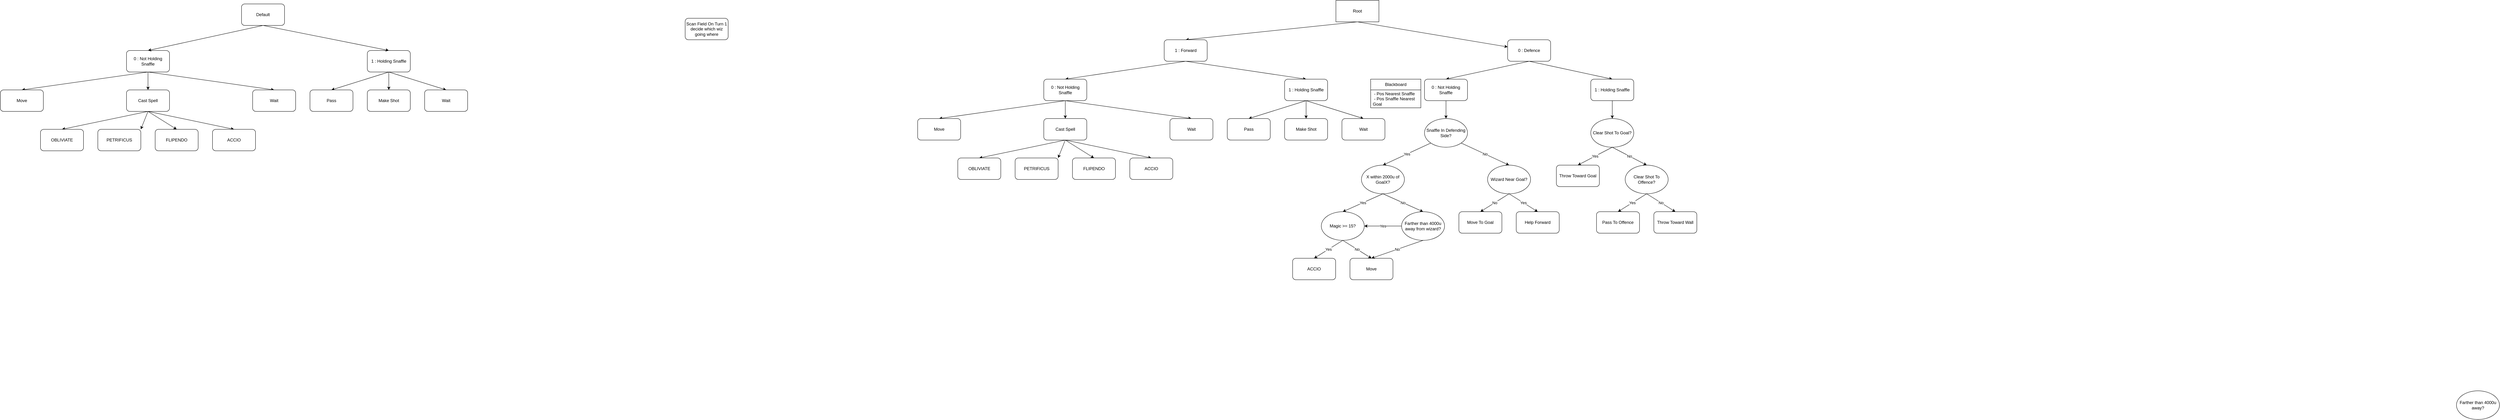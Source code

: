 <mxfile version="20.5.3" type="embed"><diagram id="23iRSUPoRavnBvh4doch" name="Page-1"><mxGraphModel dx="5432" dy="2331" grid="1" gridSize="10" guides="1" tooltips="1" connect="1" arrows="1" fold="1" page="1" pageScale="1" pageWidth="827" pageHeight="1169" math="0" shadow="0"><root><mxCell id="0"/><mxCell id="1" parent="0"/><mxCell id="2" style="edgeStyle=orthogonalEdgeStyle;rounded=0;orthogonalLoop=1;jettySize=auto;html=1;exitX=0.5;exitY=1;exitDx=0;exitDy=0;noEdgeStyle=1;orthogonal=1;entryX=0.5;entryY=0;entryDx=0;entryDy=0;" parent="1" source="3" target="6" edge="1"><mxGeometry relative="1" as="geometry"/></mxCell><mxCell id="37" style="rounded=0;orthogonalLoop=1;jettySize=auto;html=1;exitX=0.5;exitY=1;exitDx=0;exitDy=0;" edge="1" parent="1" source="3" target="36"><mxGeometry relative="1" as="geometry"/></mxCell><mxCell id="3" value="&lt;div&gt;Root&lt;/div&gt;" style="rounded=0;whiteSpace=wrap;html=1;" parent="1" vertex="1"><mxGeometry x="2423" width="120" height="60" as="geometry"/></mxCell><mxCell id="4" style="rounded=0;orthogonalLoop=1;jettySize=auto;html=1;exitX=0.5;exitY=1;exitDx=0;exitDy=0;entryX=0.5;entryY=0;entryDx=0;entryDy=0;noEdgeStyle=1;orthogonal=1;" parent="1" source="6" target="10" edge="1"><mxGeometry relative="1" as="geometry"/></mxCell><mxCell id="5" style="rounded=0;orthogonalLoop=1;jettySize=auto;html=1;exitX=0.5;exitY=1;exitDx=0;exitDy=0;entryX=0.5;entryY=0;entryDx=0;entryDy=0;noEdgeStyle=1;orthogonal=1;" parent="1" source="6" target="12" edge="1"><mxGeometry relative="1" as="geometry"><mxPoint x="642" y="280" as="targetPoint"/></mxGeometry></mxCell><mxCell id="6" value="1 : Forward" style="rounded=1;whiteSpace=wrap;html=1;" parent="1" vertex="1"><mxGeometry x="1943.8" y="110" width="120" height="60" as="geometry"/></mxCell><mxCell id="7" style="rounded=0;orthogonalLoop=1;jettySize=auto;html=1;exitX=0.5;exitY=1;exitDx=0;exitDy=0;entryX=0.5;entryY=0;entryDx=0;entryDy=0;noEdgeStyle=1;orthogonal=1;" parent="1" source="10" target="13" edge="1"><mxGeometry relative="1" as="geometry"><mxPoint x="-278" y="305" as="targetPoint"/></mxGeometry></mxCell><mxCell id="8" style="rounded=0;orthogonalLoop=1;jettySize=auto;html=1;exitX=0.5;exitY=1;exitDx=0;exitDy=0;entryX=0.5;entryY=0;entryDx=0;entryDy=0;noEdgeStyle=1;orthogonal=1;" parent="1" source="10" target="14" edge="1"><mxGeometry relative="1" as="geometry"/></mxCell><mxCell id="9" style="rounded=0;orthogonalLoop=1;jettySize=auto;html=1;exitX=0.5;exitY=1;exitDx=0;exitDy=0;entryX=0.5;entryY=0;entryDx=0;entryDy=0;noEdgeStyle=1;orthogonal=1;" parent="1" source="10" target="15" edge="1"><mxGeometry relative="1" as="geometry"/></mxCell><mxCell id="11" style="rounded=0;orthogonalLoop=1;jettySize=auto;html=1;exitX=0.5;exitY=0;exitDx=0;exitDy=0;entryX=0.5;entryY=0;entryDx=0;entryDy=0;" parent="1" source="12" target="12" edge="1"><mxGeometry relative="1" as="geometry"/></mxCell><mxCell id="17" style="rounded=0;orthogonalLoop=1;jettySize=auto;html=1;exitX=0.5;exitY=1;exitDx=0;exitDy=0;entryX=0.5;entryY=0;entryDx=0;entryDy=0;noEdgeStyle=1;orthogonal=1;" parent="1" source="12" target="16" edge="1"><mxGeometry relative="1" as="geometry"/></mxCell><mxCell id="19" style="edgeStyle=none;rounded=0;orthogonalLoop=1;jettySize=auto;html=1;exitX=0.5;exitY=1;exitDx=0;exitDy=0;entryX=0.5;entryY=0;entryDx=0;entryDy=0;noEdgeStyle=1;orthogonal=1;" parent="1" source="12" target="18" edge="1"><mxGeometry relative="1" as="geometry"/></mxCell><mxCell id="22" style="edgeStyle=none;rounded=0;orthogonalLoop=1;jettySize=auto;html=1;exitX=0.5;exitY=1;exitDx=0;exitDy=0;entryX=0.5;entryY=0;entryDx=0;entryDy=0;noEdgeStyle=1;orthogonal=1;" parent="1" source="12" target="21" edge="1"><mxGeometry relative="1" as="geometry"/></mxCell><mxCell id="12" value="1 : Holding Snaffle" style="rounded=1;whiteSpace=wrap;html=1;" parent="1" vertex="1"><mxGeometry x="2279.8" y="220" width="120" height="60" as="geometry"/></mxCell><mxCell id="13" value="&lt;div&gt;Move&lt;/div&gt;" style="rounded=1;whiteSpace=wrap;html=1;" parent="1" vertex="1"><mxGeometry x="1255.8" y="330" width="120" height="60" as="geometry"/></mxCell><mxCell id="28" style="edgeStyle=none;rounded=0;orthogonalLoop=1;jettySize=auto;html=1;exitX=0.5;exitY=1;exitDx=0;exitDy=0;entryX=0.5;entryY=0;entryDx=0;entryDy=0;noEdgeStyle=1;orthogonal=1;" parent="1" source="14" target="27" edge="1"><mxGeometry relative="1" as="geometry"/></mxCell><mxCell id="29" style="edgeStyle=none;rounded=0;orthogonalLoop=1;jettySize=auto;html=1;exitX=0.5;exitY=1;exitDx=0;exitDy=0;noEdgeStyle=1;orthogonal=1;" parent="1" source="14" target="26" edge="1"><mxGeometry relative="1" as="geometry"/></mxCell><mxCell id="30" style="edgeStyle=none;rounded=0;orthogonalLoop=1;jettySize=auto;html=1;exitX=0.5;exitY=1;exitDx=0;exitDy=0;entryX=0.5;entryY=0;entryDx=0;entryDy=0;noEdgeStyle=1;orthogonal=1;" parent="1" source="14" target="25" edge="1"><mxGeometry relative="1" as="geometry"><mxPoint x="240" y="930" as="sourcePoint"/></mxGeometry></mxCell><mxCell id="31" style="edgeStyle=none;rounded=0;orthogonalLoop=1;jettySize=auto;html=1;exitX=0.5;exitY=1;exitDx=0;exitDy=0;entryX=0.5;entryY=0;entryDx=0;entryDy=0;noEdgeStyle=1;orthogonal=1;" parent="1" source="14" target="24" edge="1"><mxGeometry relative="1" as="geometry"/></mxCell><mxCell id="14" value="&lt;div&gt;Cast Spell&lt;/div&gt;" style="rounded=1;whiteSpace=wrap;html=1;" parent="1" vertex="1"><mxGeometry x="1607.8" y="330" width="120" height="60" as="geometry"/></mxCell><mxCell id="15" value="Wait" style="rounded=1;whiteSpace=wrap;html=1;" parent="1" vertex="1"><mxGeometry x="1959.8" y="330" width="120" height="60" as="geometry"/></mxCell><mxCell id="16" value="Pass" style="rounded=1;whiteSpace=wrap;html=1;" parent="1" vertex="1"><mxGeometry x="2119.8" y="330" width="120" height="60" as="geometry"/></mxCell><mxCell id="18" value="Make Shot" style="rounded=1;whiteSpace=wrap;html=1;" parent="1" vertex="1"><mxGeometry x="2279.8" y="330" width="120" height="60" as="geometry"/></mxCell><mxCell id="21" value="Wait" style="rounded=1;whiteSpace=wrap;html=1;" parent="1" vertex="1"><mxGeometry x="2439.8" y="330" width="120" height="60" as="geometry"/></mxCell><mxCell id="24" value="FLIPENDO&lt;br&gt;" style="rounded=1;whiteSpace=wrap;html=1;" parent="1" vertex="1"><mxGeometry x="1687.8" y="440" width="120" height="60" as="geometry"/></mxCell><mxCell id="25" value="ACCIO" style="rounded=1;whiteSpace=wrap;html=1;" parent="1" vertex="1"><mxGeometry x="1847.8" y="440" width="120" height="60" as="geometry"/></mxCell><mxCell id="26" value="PETRIFICUS" style="rounded=1;whiteSpace=wrap;html=1;" parent="1" vertex="1"><mxGeometry x="1527.8" y="440" width="120" height="60" as="geometry"/></mxCell><mxCell id="27" value="OBLIVIATE" style="rounded=1;whiteSpace=wrap;html=1;" parent="1" vertex="1"><mxGeometry x="1367.8" y="440" width="120" height="60" as="geometry"/></mxCell><mxCell id="10" value="0 : Not Holding Snaffle" style="rounded=1;whiteSpace=wrap;html=1;" parent="1" vertex="1"><mxGeometry x="1607.8" y="220" width="120" height="60" as="geometry"/></mxCell><mxCell id="34" value="Scan Field On Turn 1 decide which wiz going where" style="rounded=1;whiteSpace=wrap;html=1;" vertex="1" parent="1"><mxGeometry x="607" y="50" width="120" height="60" as="geometry"/></mxCell><mxCell id="89" style="edgeStyle=none;rounded=0;orthogonalLoop=1;jettySize=auto;html=1;exitX=0.5;exitY=1;exitDx=0;exitDy=0;entryX=0.5;entryY=0;entryDx=0;entryDy=0;" edge="1" parent="1" source="36" target="88"><mxGeometry relative="1" as="geometry"/></mxCell><mxCell id="90" style="edgeStyle=none;rounded=0;orthogonalLoop=1;jettySize=auto;html=1;exitX=0.5;exitY=1;exitDx=0;exitDy=0;entryX=0.5;entryY=0;entryDx=0;entryDy=0;" edge="1" parent="1" source="36" target="73"><mxGeometry relative="1" as="geometry"/></mxCell><mxCell id="36" value="0 : Defence" style="rounded=1;whiteSpace=wrap;html=1;" vertex="1" parent="1"><mxGeometry x="2902.2" y="110" width="120" height="60" as="geometry"/></mxCell><mxCell id="38" style="rounded=0;orthogonalLoop=1;jettySize=auto;html=1;exitX=0.5;exitY=1;exitDx=0;exitDy=0;entryX=0.5;entryY=0;entryDx=0;entryDy=0;noEdgeStyle=1;orthogonal=1;" edge="1" parent="1" source="60" target="46"><mxGeometry relative="1" as="geometry"><mxPoint x="-1957" y="225" as="targetPoint"/></mxGeometry></mxCell><mxCell id="39" style="rounded=0;orthogonalLoop=1;jettySize=auto;html=1;exitX=0.5;exitY=1;exitDx=0;exitDy=0;entryX=0.5;entryY=0;entryDx=0;entryDy=0;noEdgeStyle=1;orthogonal=1;" edge="1" parent="1" source="60" target="51"><mxGeometry relative="1" as="geometry"/></mxCell><mxCell id="40" style="rounded=0;orthogonalLoop=1;jettySize=auto;html=1;exitX=0.5;exitY=1;exitDx=0;exitDy=0;entryX=0.5;entryY=0;entryDx=0;entryDy=0;noEdgeStyle=1;orthogonal=1;" edge="1" parent="1" source="60" target="52"><mxGeometry relative="1" as="geometry"/></mxCell><mxCell id="41" style="rounded=0;orthogonalLoop=1;jettySize=auto;html=1;exitX=0.5;exitY=0;exitDx=0;exitDy=0;entryX=0.5;entryY=0;entryDx=0;entryDy=0;" edge="1" parent="1" source="45" target="45"><mxGeometry relative="1" as="geometry"/></mxCell><mxCell id="42" style="rounded=0;orthogonalLoop=1;jettySize=auto;html=1;exitX=0.5;exitY=1;exitDx=0;exitDy=0;entryX=0.5;entryY=0;entryDx=0;entryDy=0;noEdgeStyle=1;orthogonal=1;" edge="1" parent="1" source="45" target="53"><mxGeometry relative="1" as="geometry"/></mxCell><mxCell id="43" style="edgeStyle=none;rounded=0;orthogonalLoop=1;jettySize=auto;html=1;exitX=0.5;exitY=1;exitDx=0;exitDy=0;entryX=0.5;entryY=0;entryDx=0;entryDy=0;noEdgeStyle=1;orthogonal=1;" edge="1" parent="1" source="45" target="54"><mxGeometry relative="1" as="geometry"/></mxCell><mxCell id="44" style="edgeStyle=none;rounded=0;orthogonalLoop=1;jettySize=auto;html=1;exitX=0.5;exitY=1;exitDx=0;exitDy=0;entryX=0.5;entryY=0;entryDx=0;entryDy=0;noEdgeStyle=1;orthogonal=1;" edge="1" parent="1" source="45" target="55"><mxGeometry relative="1" as="geometry"/></mxCell><mxCell id="45" value="1 : Holding Snaffle" style="rounded=1;whiteSpace=wrap;html=1;" vertex="1" parent="1"><mxGeometry x="-280" y="140" width="120" height="60" as="geometry"/></mxCell><mxCell id="46" value="&lt;div&gt;Move&lt;/div&gt;" style="rounded=1;whiteSpace=wrap;html=1;" vertex="1" parent="1"><mxGeometry x="-1304" y="250" width="120" height="60" as="geometry"/></mxCell><mxCell id="47" style="edgeStyle=none;rounded=0;orthogonalLoop=1;jettySize=auto;html=1;exitX=0.5;exitY=1;exitDx=0;exitDy=0;entryX=0.5;entryY=0;entryDx=0;entryDy=0;noEdgeStyle=1;orthogonal=1;" edge="1" parent="1" source="51" target="59"><mxGeometry relative="1" as="geometry"/></mxCell><mxCell id="48" style="edgeStyle=none;rounded=0;orthogonalLoop=1;jettySize=auto;html=1;exitX=0.5;exitY=1;exitDx=0;exitDy=0;noEdgeStyle=1;orthogonal=1;" edge="1" parent="1" source="51" target="58"><mxGeometry relative="1" as="geometry"/></mxCell><mxCell id="49" style="edgeStyle=none;rounded=0;orthogonalLoop=1;jettySize=auto;html=1;exitX=0.5;exitY=1;exitDx=0;exitDy=0;entryX=0.5;entryY=0;entryDx=0;entryDy=0;noEdgeStyle=1;orthogonal=1;" edge="1" parent="1" source="51" target="57"><mxGeometry relative="1" as="geometry"><mxPoint x="-1439" y="850" as="sourcePoint"/></mxGeometry></mxCell><mxCell id="50" style="edgeStyle=none;rounded=0;orthogonalLoop=1;jettySize=auto;html=1;exitX=0.5;exitY=1;exitDx=0;exitDy=0;entryX=0.5;entryY=0;entryDx=0;entryDy=0;noEdgeStyle=1;orthogonal=1;" edge="1" parent="1" source="51" target="56"><mxGeometry relative="1" as="geometry"/></mxCell><mxCell id="51" value="&lt;div&gt;Cast Spell&lt;/div&gt;" style="rounded=1;whiteSpace=wrap;html=1;" vertex="1" parent="1"><mxGeometry x="-952" y="250" width="120" height="60" as="geometry"/></mxCell><mxCell id="52" value="Wait" style="rounded=1;whiteSpace=wrap;html=1;" vertex="1" parent="1"><mxGeometry x="-600" y="250" width="120" height="60" as="geometry"/></mxCell><mxCell id="53" value="Pass" style="rounded=1;whiteSpace=wrap;html=1;" vertex="1" parent="1"><mxGeometry x="-440" y="250" width="120" height="60" as="geometry"/></mxCell><mxCell id="54" value="Make Shot" style="rounded=1;whiteSpace=wrap;html=1;" vertex="1" parent="1"><mxGeometry x="-280" y="250" width="120" height="60" as="geometry"/></mxCell><mxCell id="55" value="Wait" style="rounded=1;whiteSpace=wrap;html=1;" vertex="1" parent="1"><mxGeometry x="-120" y="250" width="120" height="60" as="geometry"/></mxCell><mxCell id="56" value="FLIPENDO&lt;br&gt;" style="rounded=1;whiteSpace=wrap;html=1;" vertex="1" parent="1"><mxGeometry x="-872" y="360" width="120" height="60" as="geometry"/></mxCell><mxCell id="57" value="ACCIO" style="rounded=1;whiteSpace=wrap;html=1;" vertex="1" parent="1"><mxGeometry x="-712" y="360" width="120" height="60" as="geometry"/></mxCell><mxCell id="58" value="PETRIFICUS" style="rounded=1;whiteSpace=wrap;html=1;" vertex="1" parent="1"><mxGeometry x="-1032" y="360" width="120" height="60" as="geometry"/></mxCell><mxCell id="59" value="OBLIVIATE" style="rounded=1;whiteSpace=wrap;html=1;" vertex="1" parent="1"><mxGeometry x="-1192" y="360" width="120" height="60" as="geometry"/></mxCell><mxCell id="60" value="0 : Not Holding Snaffle" style="rounded=1;whiteSpace=wrap;html=1;" vertex="1" parent="1"><mxGeometry x="-952" y="140" width="120" height="60" as="geometry"/></mxCell><mxCell id="64" style="edgeStyle=none;rounded=0;orthogonalLoop=1;jettySize=auto;html=1;exitX=0.5;exitY=1;exitDx=0;exitDy=0;entryX=0.5;entryY=0;entryDx=0;entryDy=0;" edge="1" parent="1" source="61" target="60"><mxGeometry relative="1" as="geometry"/></mxCell><mxCell id="65" style="edgeStyle=none;rounded=0;orthogonalLoop=1;jettySize=auto;html=1;exitX=0.5;exitY=1;exitDx=0;exitDy=0;entryX=0.5;entryY=0;entryDx=0;entryDy=0;" edge="1" parent="1" source="61" target="45"><mxGeometry relative="1" as="geometry"/></mxCell><mxCell id="61" value="Default" style="rounded=1;whiteSpace=wrap;html=1;" vertex="1" parent="1"><mxGeometry x="-631" y="10" width="120" height="60" as="geometry"/></mxCell><mxCell id="69" style="rounded=0;orthogonalLoop=1;jettySize=auto;html=1;exitX=0.5;exitY=0;exitDx=0;exitDy=0;entryX=0.5;entryY=0;entryDx=0;entryDy=0;" edge="1" parent="1" source="73" target="73"><mxGeometry relative="1" as="geometry"/></mxCell><mxCell id="92" value="" style="edgeStyle=none;rounded=0;orthogonalLoop=1;jettySize=auto;html=1;entryX=0.5;entryY=0;entryDx=0;entryDy=0;" edge="1" parent="1" source="73" target="138"><mxGeometry relative="1" as="geometry"><mxPoint x="3491" y="360" as="targetPoint"/></mxGeometry></mxCell><mxCell id="73" value="1 : Holding Snaffle" style="rounded=1;whiteSpace=wrap;html=1;" vertex="1" parent="1"><mxGeometry x="3134.2" y="220" width="120" height="60" as="geometry"/></mxCell><mxCell id="114" value="Yes" style="edgeStyle=none;rounded=0;orthogonalLoop=1;jettySize=auto;html=1;exitX=0;exitY=1;exitDx=0;exitDy=0;entryX=0.5;entryY=0;entryDx=0;entryDy=0;" edge="1" parent="1" source="117" target="124"><mxGeometry relative="1" as="geometry"/></mxCell><mxCell id="121" style="edgeStyle=none;rounded=0;orthogonalLoop=1;jettySize=auto;html=1;exitX=0.5;exitY=1;exitDx=0;exitDy=0;entryX=0.5;entryY=0;entryDx=0;entryDy=0;" edge="1" parent="1" source="88" target="117"><mxGeometry relative="1" as="geometry"/></mxCell><mxCell id="88" value="0 : Not Holding Snaffle" style="rounded=1;whiteSpace=wrap;html=1;" vertex="1" parent="1"><mxGeometry x="2670.2" y="220" width="120" height="60" as="geometry"/></mxCell><mxCell id="97" value="Throw Toward Goal" style="whiteSpace=wrap;html=1;rounded=1;" vertex="1" parent="1"><mxGeometry x="3038.2" y="460" width="120" height="60" as="geometry"/></mxCell><mxCell id="99" value="Pass To Offence" style="rounded=1;whiteSpace=wrap;html=1;" vertex="1" parent="1"><mxGeometry x="3150.2" y="590" width="120" height="60" as="geometry"/></mxCell><mxCell id="115" value="Yes" style="edgeStyle=none;rounded=0;orthogonalLoop=1;jettySize=auto;html=1;exitX=0.5;exitY=1;exitDx=0;exitDy=0;entryX=0.5;entryY=0;entryDx=0;entryDy=0;" edge="1" parent="1" source="102" target="103"><mxGeometry relative="1" as="geometry"/></mxCell><mxCell id="116" value="No" style="edgeStyle=none;rounded=0;orthogonalLoop=1;jettySize=auto;html=1;exitX=0.5;exitY=1;exitDx=0;exitDy=0;entryX=0.5;entryY=0;entryDx=0;entryDy=0;" edge="1" parent="1" source="102" target="104"><mxGeometry relative="1" as="geometry"/></mxCell><mxCell id="102" value="Magic &amp;gt;= 15?" style="ellipse;whiteSpace=wrap;html=1;" vertex="1" parent="1"><mxGeometry x="2382.2" y="590" width="120" height="80" as="geometry"/></mxCell><mxCell id="103" value="ACCIO" style="rounded=1;whiteSpace=wrap;html=1;" vertex="1" parent="1"><mxGeometry x="2302.2" y="720" width="120" height="60" as="geometry"/></mxCell><mxCell id="104" value="Move" style="rounded=1;whiteSpace=wrap;html=1;" vertex="1" parent="1"><mxGeometry x="2462.2" y="720" width="120" height="60" as="geometry"/></mxCell><mxCell id="106" value="Blackboard" style="swimlane;fontStyle=0;childLayout=stackLayout;horizontal=1;startSize=30;horizontalStack=0;resizeParent=1;resizeParentMax=0;resizeLast=0;collapsible=1;marginBottom=0;whiteSpace=wrap;html=1;" vertex="1" parent="1"><mxGeometry x="2520" y="220" width="140" height="80" as="geometry"><mxRectangle x="2527" y="220" width="100" height="30" as="alternateBounds"/></mxGeometry></mxCell><mxCell id="109" value="&amp;nbsp;- Pos Nearest Snaffle&lt;br&gt;&amp;nbsp;- Pos Snaffle Nearest Goal&lt;br&gt;" style="text;strokeColor=none;fillColor=none;align=left;verticalAlign=middle;spacingLeft=4;spacingRight=4;overflow=hidden;points=[[0,0.5],[1,0.5]];portConstraint=eastwest;rotatable=0;whiteSpace=wrap;html=1;" vertex="1" parent="106"><mxGeometry y="30" width="140" height="50" as="geometry"/></mxCell><mxCell id="120" value="No" style="edgeStyle=none;rounded=0;orthogonalLoop=1;jettySize=auto;html=1;exitX=1;exitY=1;exitDx=0;exitDy=0;entryX=0.5;entryY=0;entryDx=0;entryDy=0;" edge="1" parent="1" source="117" target="131"><mxGeometry relative="1" as="geometry"><mxPoint x="2980" y="420" as="targetPoint"/></mxGeometry></mxCell><mxCell id="117" value="Snaffle In Defending Side?" style="ellipse;whiteSpace=wrap;html=1;" vertex="1" parent="1"><mxGeometry x="2670.2" y="330" width="120" height="80" as="geometry"/></mxCell><mxCell id="125" value="Yes" style="edgeStyle=none;rounded=0;orthogonalLoop=1;jettySize=auto;html=1;exitX=0.5;exitY=1;exitDx=0;exitDy=0;entryX=0.5;entryY=0;entryDx=0;entryDy=0;" edge="1" parent="1" source="124" target="102"><mxGeometry relative="1" as="geometry"/></mxCell><mxCell id="127" value="No" style="edgeStyle=none;rounded=0;orthogonalLoop=1;jettySize=auto;html=1;exitX=0.5;exitY=1;exitDx=0;exitDy=0;entryX=0.5;entryY=0;entryDx=0;entryDy=0;" edge="1" parent="1" source="124" target="126"><mxGeometry relative="1" as="geometry"/></mxCell><mxCell id="124" value="X within 2000u of GoalX?" style="ellipse;whiteSpace=wrap;html=1;" vertex="1" parent="1"><mxGeometry x="2494.2" y="460" width="120" height="80" as="geometry"/></mxCell><mxCell id="128" value="Yes" style="edgeStyle=none;rounded=0;orthogonalLoop=1;jettySize=auto;html=1;exitX=0;exitY=0.5;exitDx=0;exitDy=0;entryX=1;entryY=0.5;entryDx=0;entryDy=0;" edge="1" parent="1" source="126" target="102"><mxGeometry relative="1" as="geometry"/></mxCell><mxCell id="130" value="No" style="edgeStyle=none;rounded=0;orthogonalLoop=1;jettySize=auto;html=1;exitX=0.5;exitY=1;exitDx=0;exitDy=0;entryX=0.5;entryY=0;entryDx=0;entryDy=0;" edge="1" parent="1" source="126" target="104"><mxGeometry relative="1" as="geometry"/></mxCell><mxCell id="126" value="Farther than 4000u away from wizard?" style="ellipse;whiteSpace=wrap;html=1;" vertex="1" parent="1"><mxGeometry x="2606.2" y="590" width="120" height="80" as="geometry"/></mxCell><mxCell id="129" value="Farther than 4000u away?" style="ellipse;whiteSpace=wrap;html=1;" vertex="1" parent="1"><mxGeometry x="5550" y="1090" width="120" height="80" as="geometry"/></mxCell><mxCell id="136" value="No" style="edgeStyle=none;rounded=0;orthogonalLoop=1;jettySize=auto;html=1;exitX=0.5;exitY=1;exitDx=0;exitDy=0;entryX=0.5;entryY=0;entryDx=0;entryDy=0;" edge="1" parent="1" source="131" target="134"><mxGeometry relative="1" as="geometry"/></mxCell><mxCell id="137" value="Yes" style="edgeStyle=none;rounded=0;orthogonalLoop=1;jettySize=auto;html=1;exitX=0.5;exitY=1;exitDx=0;exitDy=0;entryX=0.5;entryY=0;entryDx=0;entryDy=0;" edge="1" parent="1" source="131" target="135"><mxGeometry relative="1" as="geometry"/></mxCell><mxCell id="131" value="Wizard Near Goal?" style="ellipse;whiteSpace=wrap;html=1;" vertex="1" parent="1"><mxGeometry x="2846.2" y="460" width="120" height="80" as="geometry"/></mxCell><mxCell id="134" value="Move To Goal" style="rounded=1;whiteSpace=wrap;html=1;" vertex="1" parent="1"><mxGeometry x="2766.2" y="590" width="120" height="60" as="geometry"/></mxCell><mxCell id="135" value="Help Forward" style="rounded=1;whiteSpace=wrap;html=1;" vertex="1" parent="1"><mxGeometry x="2926.2" y="590" width="120" height="60" as="geometry"/></mxCell><mxCell id="139" value="Yes" style="edgeStyle=none;rounded=0;orthogonalLoop=1;jettySize=auto;html=1;exitX=0.5;exitY=1;exitDx=0;exitDy=0;entryX=0.5;entryY=0;entryDx=0;entryDy=0;" edge="1" parent="1" source="138" target="97"><mxGeometry relative="1" as="geometry"/></mxCell><mxCell id="165" value="No" style="edgeStyle=none;rounded=0;orthogonalLoop=1;jettySize=auto;html=1;exitX=0.5;exitY=1;exitDx=0;exitDy=0;entryX=0.5;entryY=0;entryDx=0;entryDy=0;" edge="1" parent="1" source="138" target="164"><mxGeometry relative="1" as="geometry"/></mxCell><mxCell id="138" value="Clear Shot To Goal?" style="ellipse;whiteSpace=wrap;html=1;" vertex="1" parent="1"><mxGeometry x="3134.2" y="330" width="120" height="80" as="geometry"/></mxCell><mxCell id="140" value="Throw Toward Wall" style="rounded=1;whiteSpace=wrap;html=1;" vertex="1" parent="1"><mxGeometry x="3310.2" y="590" width="120" height="60" as="geometry"/></mxCell><mxCell id="166" value="Yes" style="edgeStyle=none;rounded=0;orthogonalLoop=1;jettySize=auto;html=1;exitX=0.5;exitY=1;exitDx=0;exitDy=0;entryX=0.5;entryY=0;entryDx=0;entryDy=0;" edge="1" parent="1" source="164" target="99"><mxGeometry relative="1" as="geometry"/></mxCell><mxCell id="167" value="No" style="edgeStyle=none;rounded=0;orthogonalLoop=1;jettySize=auto;html=1;exitX=0.5;exitY=1;exitDx=0;exitDy=0;entryX=0.5;entryY=0;entryDx=0;entryDy=0;" edge="1" parent="1" source="164" target="140"><mxGeometry relative="1" as="geometry"/></mxCell><mxCell id="164" value="Clear Shot To Offence?" style="ellipse;whiteSpace=wrap;html=1;" vertex="1" parent="1"><mxGeometry x="3230.2" y="460" width="120" height="80" as="geometry"/></mxCell></root></mxGraphModel></diagram></mxfile>
